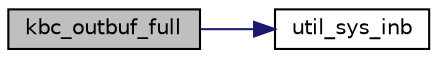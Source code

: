 digraph "kbc_outbuf_full"
{
 // LATEX_PDF_SIZE
  edge [fontname="Helvetica",fontsize="10",labelfontname="Helvetica",labelfontsize="10"];
  node [fontname="Helvetica",fontsize="10",shape=record];
  rankdir="LR";
  Node1 [label="kbc_outbuf_full",height=0.2,width=0.4,color="black", fillcolor="grey75", style="filled", fontcolor="black",tooltip="Check if keyboard output buffer is full."];
  Node1 -> Node2 [color="midnightblue",fontsize="10",style="solid"];
  Node2 [label="util_sys_inb",height=0.2,width=0.4,color="black", fillcolor="white", style="filled",URL="$group__utils.html#ga79a031a8611f5b2d6afa4158e92b0fb4",tooltip="Performs sys_inb on a temporary 32 bit variable and returns it in on an 8 bit format."];
}
